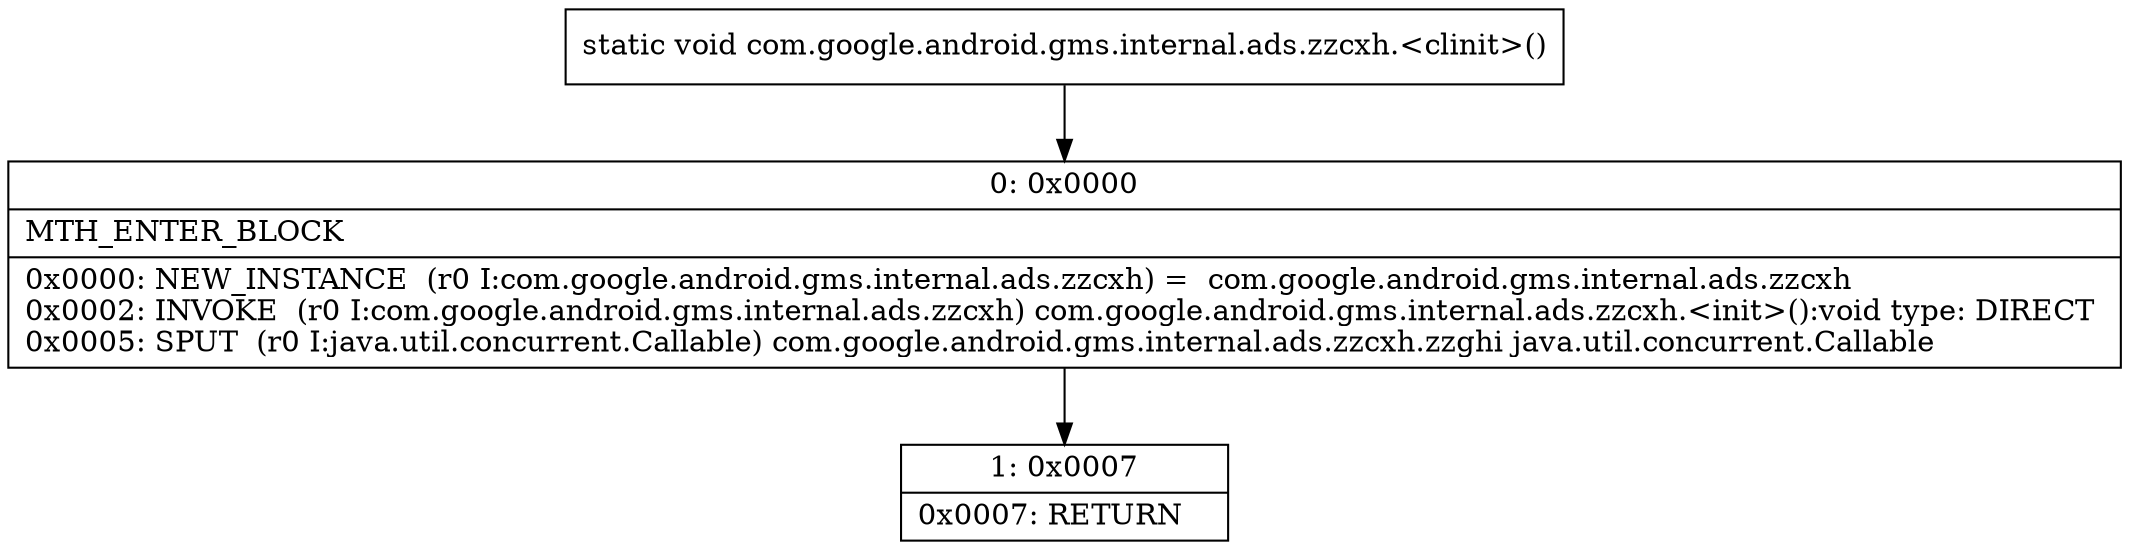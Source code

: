 digraph "CFG forcom.google.android.gms.internal.ads.zzcxh.\<clinit\>()V" {
Node_0 [shape=record,label="{0\:\ 0x0000|MTH_ENTER_BLOCK\l|0x0000: NEW_INSTANCE  (r0 I:com.google.android.gms.internal.ads.zzcxh) =  com.google.android.gms.internal.ads.zzcxh \l0x0002: INVOKE  (r0 I:com.google.android.gms.internal.ads.zzcxh) com.google.android.gms.internal.ads.zzcxh.\<init\>():void type: DIRECT \l0x0005: SPUT  (r0 I:java.util.concurrent.Callable) com.google.android.gms.internal.ads.zzcxh.zzghi java.util.concurrent.Callable \l}"];
Node_1 [shape=record,label="{1\:\ 0x0007|0x0007: RETURN   \l}"];
MethodNode[shape=record,label="{static void com.google.android.gms.internal.ads.zzcxh.\<clinit\>() }"];
MethodNode -> Node_0;
Node_0 -> Node_1;
}

